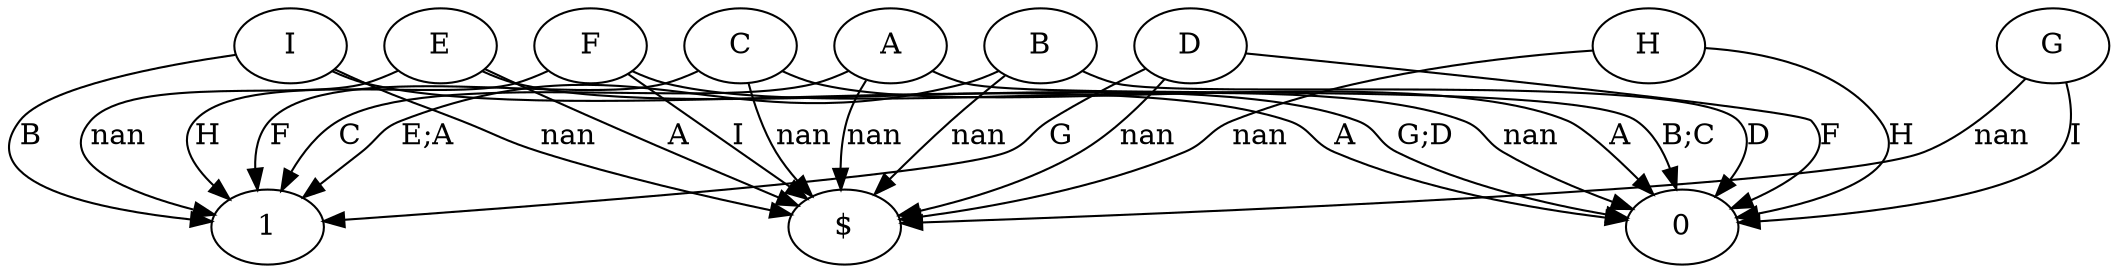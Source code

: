 digraph AFN {
  "A" -> "0" [label="B;C"];
  "A" -> "1" [label="C"];
  "A" -> "$" [label="nan"];
  "C" -> "0" [label="A"];
  "C" -> "1" [label="F"];
  "C" -> "$" [label="nan"];
  "B" -> "0" [label="D"];
  "B" -> "1" [label="E;A"];
  "B" -> "$" [label="nan"];
  "D" -> "0" [label="F"];
  "D" -> "1" [label="G"];
  "D" -> "$" [label="nan"];
  "F" -> "0" [label="nan"];
  "F" -> "1" [label="H"];
  "F" -> "$" [label="I"];
  "G" -> "0" [label="I"];
  "G" -> "$" [label="nan"];
  "E" -> "0" [label="G;D"];
  "E" -> "1" [label="nan"];
  "E" -> "$" [label="A"];
  "H" -> "0" [label="H"];
  "H" -> "$" [label="nan"];
  "I" -> "0" [label="A"];
  "I" -> "1" [label="B"];
  "I" -> "$" [label="nan"];
}
